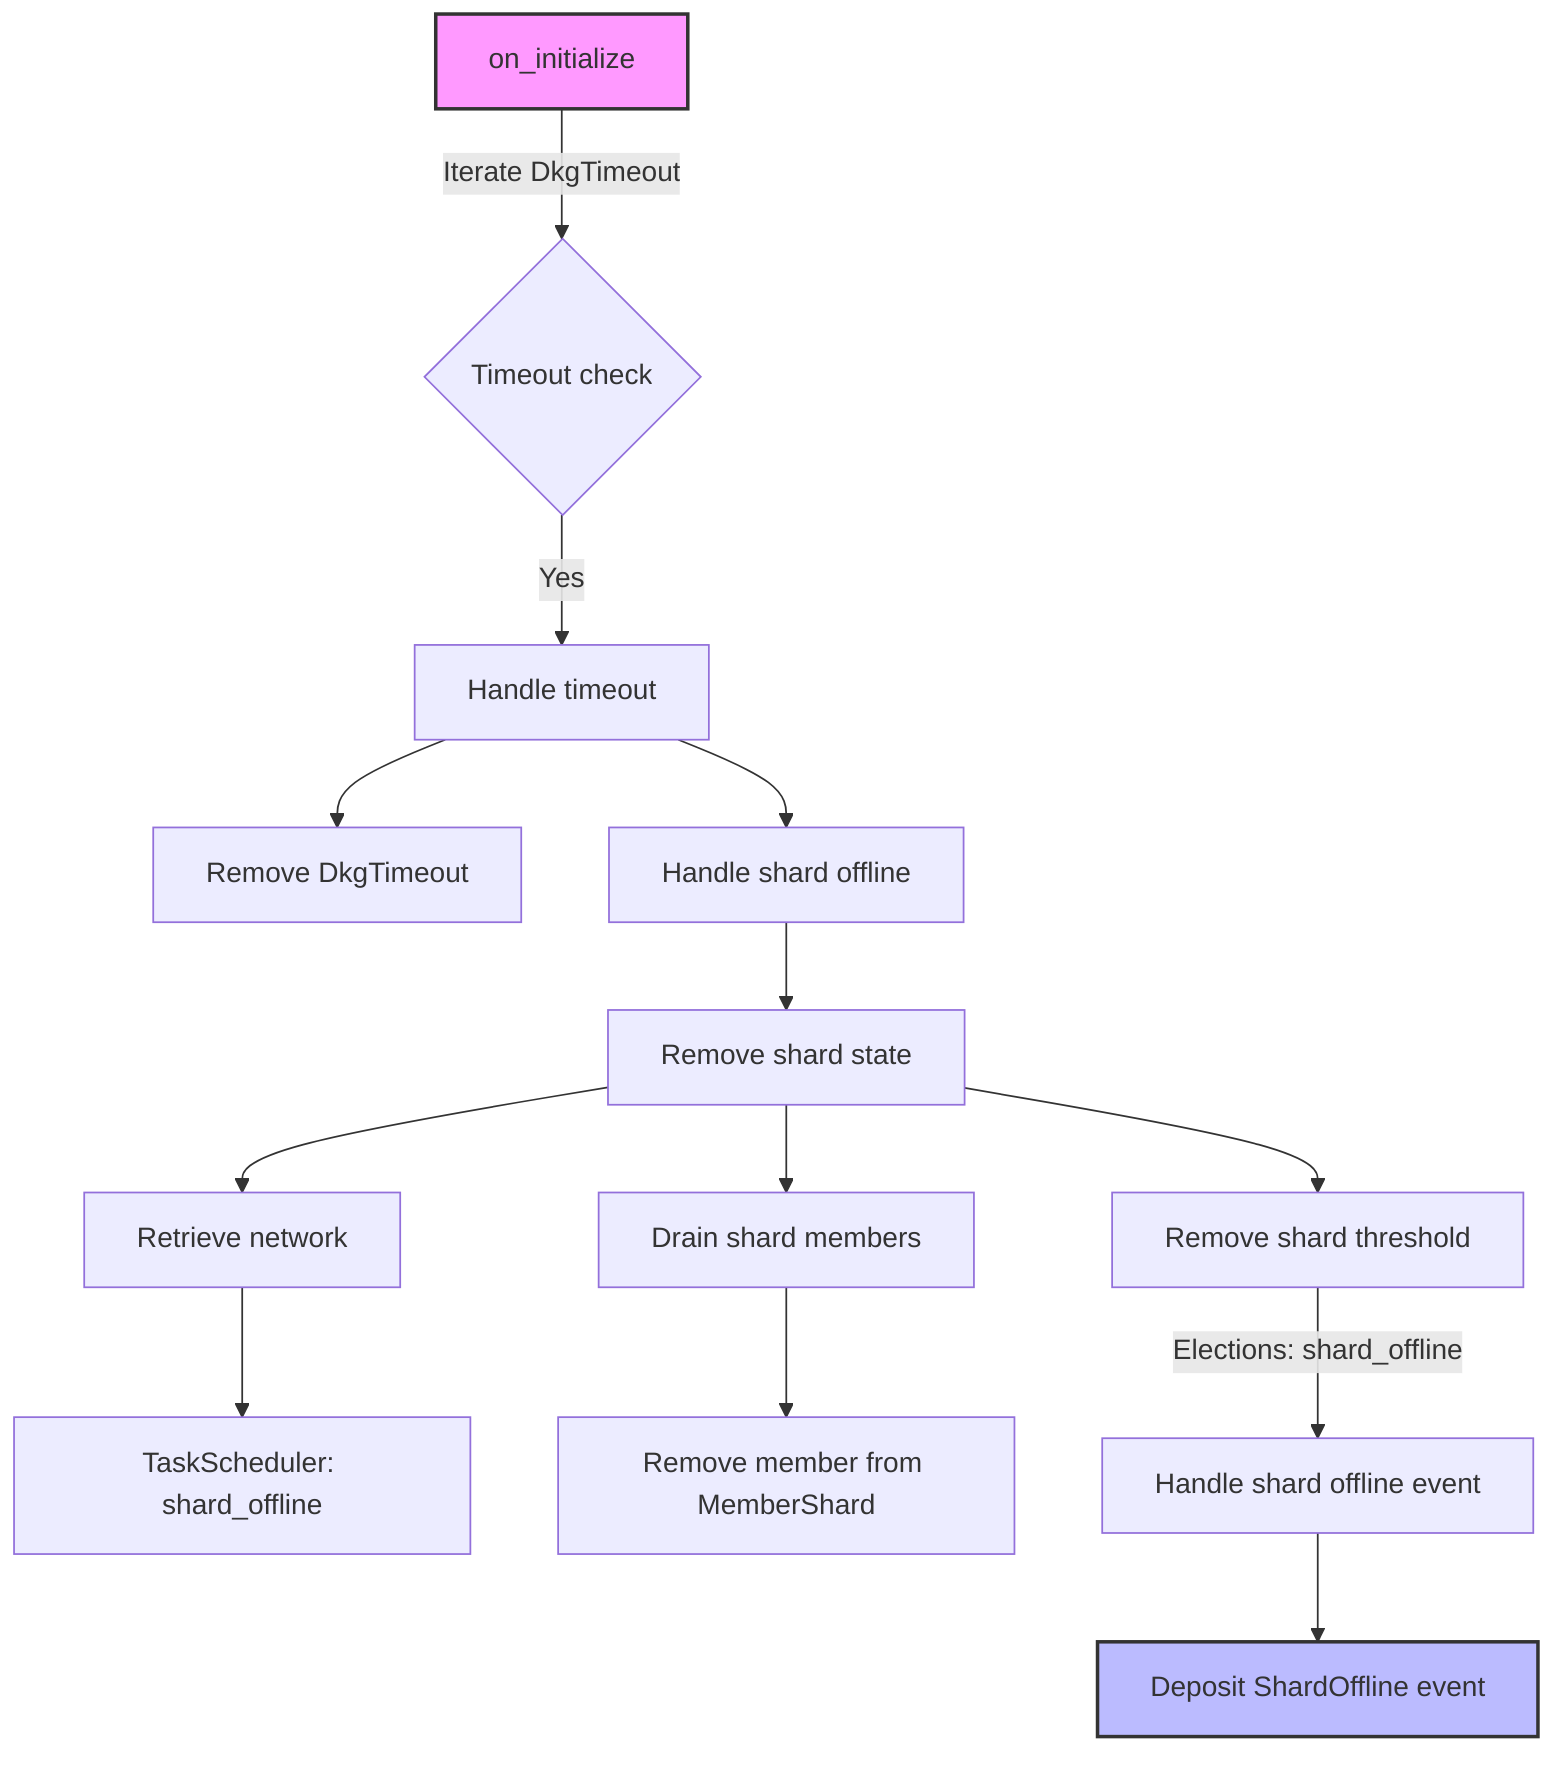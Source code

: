 graph TD;
    A[on_initialize] -->|Iterate DkgTimeout| B{Timeout check};
    B -->|Yes| C[Handle timeout];
    C --> D[Remove DkgTimeout];
    C --> E[Handle shard offline];
    E --> F[Remove shard state];
    F --> G[Remove shard threshold];
    F --> H[Retrieve network];
    H --> I[TaskScheduler: shard_offline];
    F --> J[Drain shard members];
    J --> K[Remove member from MemberShard];
    G -->|Elections: shard_offline| L[Handle shard offline event];
    L --> M[Deposit ShardOffline event];

 


style A fill:#f9f,stroke:#333,stroke-width:2px;
style M fill:#bbf,stroke:#333,stroke-width:2px;